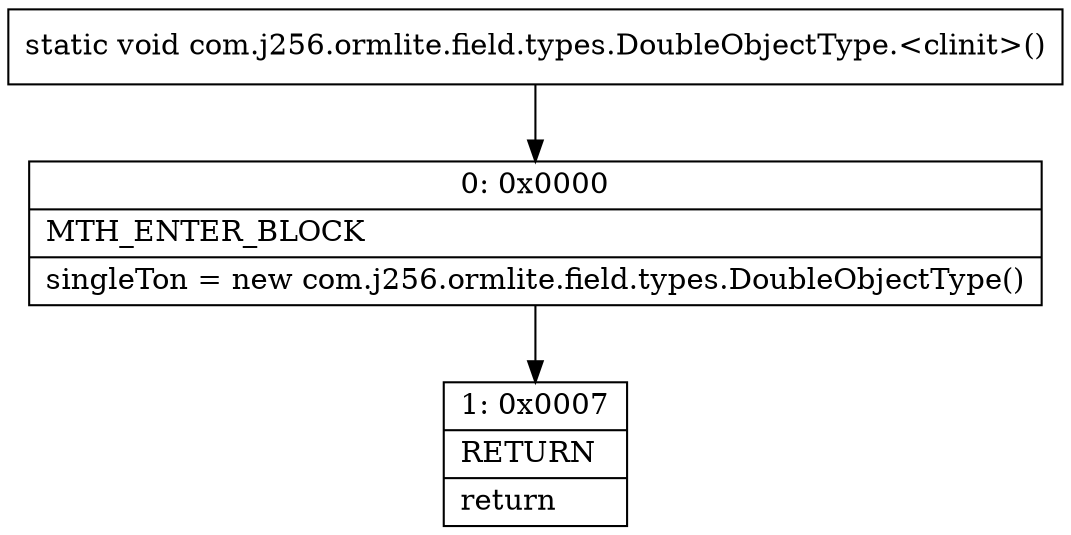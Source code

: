 digraph "CFG forcom.j256.ormlite.field.types.DoubleObjectType.\<clinit\>()V" {
Node_0 [shape=record,label="{0\:\ 0x0000|MTH_ENTER_BLOCK\l|singleTon = new com.j256.ormlite.field.types.DoubleObjectType()\l}"];
Node_1 [shape=record,label="{1\:\ 0x0007|RETURN\l|return\l}"];
MethodNode[shape=record,label="{static void com.j256.ormlite.field.types.DoubleObjectType.\<clinit\>() }"];
MethodNode -> Node_0;
Node_0 -> Node_1;
}

